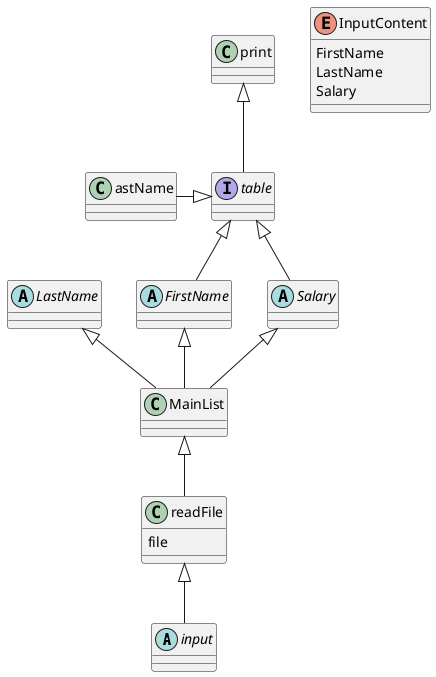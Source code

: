 @startuml
'https://plantuml.com/class-diagram

abstract  input
abstract FirstName
abstract LastName
abstract Salary
interface table

readFile <|-- input
MainList <|-- readFile
FirstName <|-- MainList
LastName <|-- MainList
Salary <|-- MainList

table <|--FirstName
table <|--LastName
table <|--Salary

print <|--table

class readFile {
file
}

enum InputContent {
FirstName
LastName
Salary
}

@enduml